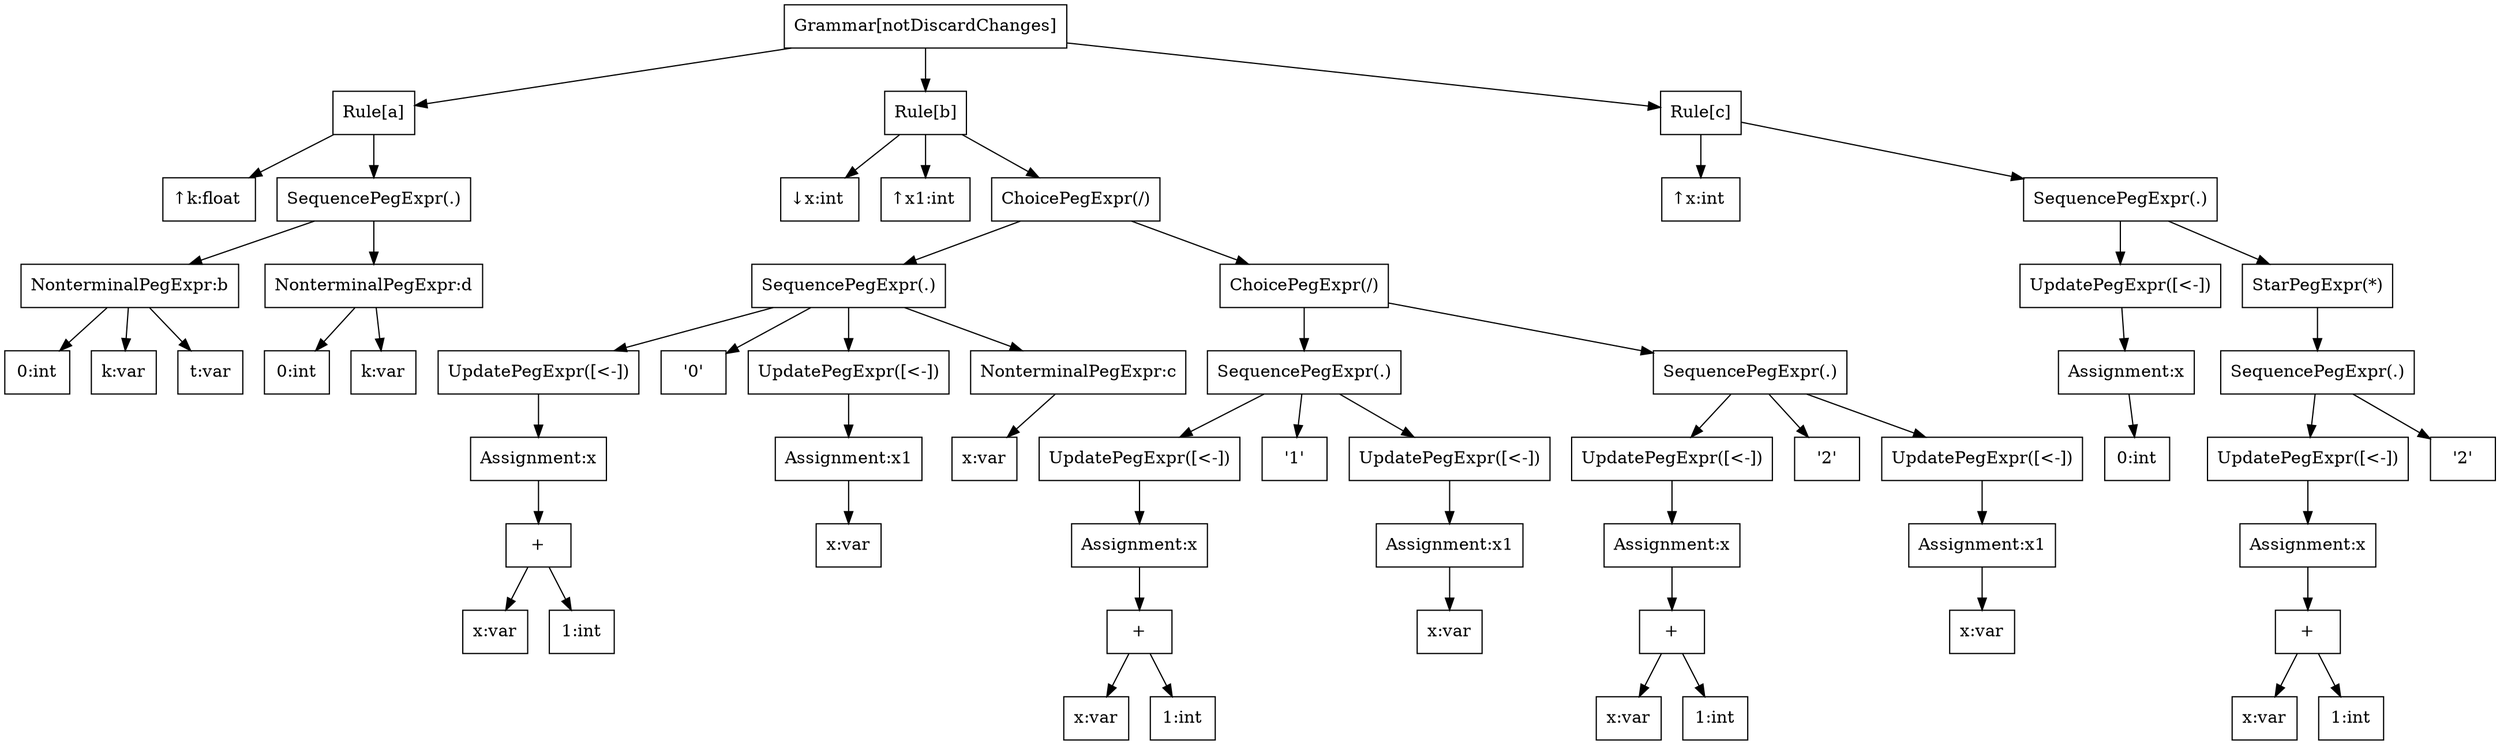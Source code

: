 Digraph notDiscardChanges {
  node [shape="box"];
  grammar [label = "Grammar[notDiscardChanges]"];

  aRule [label = "Rule[a]"];
  grammar -> aRule;
  aRule_k [label = "↑k:float "];
  aRule -> aRule_k;
  p_expr_sequence0 [label = "SequencePegExpr(.)"];
  aRule -> p_expr_sequence0;
  p_expr_nonterminal1 [label = "NonterminalPegExpr:b"];
  p_expr_sequence0 -> p_expr_nonterminal1;
  expr_int0 [label = "0:int"];
  p_expr_nonterminal1 -> expr_int0;
  expr_var1 [label = "k:var"];
  p_expr_nonterminal1 -> expr_var1;
  expr_var2 [label = "t:var"];
  p_expr_nonterminal1 -> expr_var2;
  p_expr_nonterminal2 [label = "NonterminalPegExpr:d"];
  p_expr_sequence0 -> p_expr_nonterminal2;
  expr_int3 [label = "0:int"];
  p_expr_nonterminal2 -> expr_int3;
  expr_var4 [label = "k:var"];
  p_expr_nonterminal2 -> expr_var4;
  bRule [label = "Rule[b]"];
  grammar -> bRule;
  bRule_x [label = "↓x:int "];
  bRule -> bRule_x;
  bRule_x1 [label = "↑x1:int "];
  bRule -> bRule_x1;
  p_expr_choice3 [label = "ChoicePegExpr(/)"];
  bRule -> p_expr_choice3;
  p_expr_sequence4 [label = "SequencePegExpr(.)"];
  p_expr_choice3 -> p_expr_sequence4;
  p_expr_update5 [label = "UpdatePegExpr([<-])"];
  p_expr_sequence4 -> p_expr_update5;
  assignment0 [label = "Assignment:x"];
  p_expr_update5 -> assignment0;
  expr_binary5 [label = "+"];
  assignment0 -> expr_binary5;
  expr_var6 [label = "x:var"];
  expr_binary5 -> expr_var6;
  expr_int7 [label = "1:int"];
  expr_binary5 -> expr_int7;
  p_expr_literal6 [label = "'0'"];
  p_expr_sequence4 -> p_expr_literal6;
  p_expr_update7 [label = "UpdatePegExpr([<-])"];
  p_expr_sequence4 -> p_expr_update7;
  assignment1 [label = "Assignment:x1"];
  p_expr_update7 -> assignment1;
  expr_var8 [label = "x:var"];
  assignment1 -> expr_var8;
  p_expr_nonterminal8 [label = "NonterminalPegExpr:c"];
  p_expr_sequence4 -> p_expr_nonterminal8;
  expr_var9 [label = "x:var"];
  p_expr_nonterminal8 -> expr_var9;
  p_expr_choice9 [label = "ChoicePegExpr(/)"];
  p_expr_choice3 -> p_expr_choice9;
  p_expr_sequence10 [label = "SequencePegExpr(.)"];
  p_expr_choice9 -> p_expr_sequence10;
  p_expr_update11 [label = "UpdatePegExpr([<-])"];
  p_expr_sequence10 -> p_expr_update11;
  assignment2 [label = "Assignment:x"];
  p_expr_update11 -> assignment2;
  expr_binary10 [label = "+"];
  assignment2 -> expr_binary10;
  expr_var11 [label = "x:var"];
  expr_binary10 -> expr_var11;
  expr_int12 [label = "1:int"];
  expr_binary10 -> expr_int12;
  p_expr_literal12 [label = "'1'"];
  p_expr_sequence10 -> p_expr_literal12;
  p_expr_update13 [label = "UpdatePegExpr([<-])"];
  p_expr_sequence10 -> p_expr_update13;
  assignment3 [label = "Assignment:x1"];
  p_expr_update13 -> assignment3;
  expr_var13 [label = "x:var"];
  assignment3 -> expr_var13;
  p_expr_sequence14 [label = "SequencePegExpr(.)"];
  p_expr_choice9 -> p_expr_sequence14;
  p_expr_update15 [label = "UpdatePegExpr([<-])"];
  p_expr_sequence14 -> p_expr_update15;
  assignment4 [label = "Assignment:x"];
  p_expr_update15 -> assignment4;
  expr_binary14 [label = "+"];
  assignment4 -> expr_binary14;
  expr_var15 [label = "x:var"];
  expr_binary14 -> expr_var15;
  expr_int16 [label = "1:int"];
  expr_binary14 -> expr_int16;
  p_expr_literal16 [label = "'2'"];
  p_expr_sequence14 -> p_expr_literal16;
  p_expr_update17 [label = "UpdatePegExpr([<-])"];
  p_expr_sequence14 -> p_expr_update17;
  assignment5 [label = "Assignment:x1"];
  p_expr_update17 -> assignment5;
  expr_var17 [label = "x:var"];
  assignment5 -> expr_var17;
  cRule [label = "Rule[c]"];
  grammar -> cRule;
  cRule_x [label = "↑x:int "];
  cRule -> cRule_x;
  p_expr_sequence18 [label = "SequencePegExpr(.)"];
  cRule -> p_expr_sequence18;
  p_expr_update19 [label = "UpdatePegExpr([<-])"];
  p_expr_sequence18 -> p_expr_update19;
  assignment6 [label = "Assignment:x"];
  p_expr_update19 -> assignment6;
  expr_int18 [label = "0:int"];
  assignment6 -> expr_int18;
  p_expr_star20 [label = "StarPegExpr(*)"];
  p_expr_sequence18 -> p_expr_star20;
  p_expr_sequence21 [label = "SequencePegExpr(.)"];
  p_expr_star20 -> p_expr_sequence21;
  p_expr_update22 [label = "UpdatePegExpr([<-])"];
  p_expr_sequence21 -> p_expr_update22;
  assignment7 [label = "Assignment:x"];
  p_expr_update22 -> assignment7;
  expr_binary19 [label = "+"];
  assignment7 -> expr_binary19;
  expr_var20 [label = "x:var"];
  expr_binary19 -> expr_var20;
  expr_int21 [label = "1:int"];
  expr_binary19 -> expr_int21;
  p_expr_literal23 [label = "'2'"];
  p_expr_sequence21 -> p_expr_literal23;
}